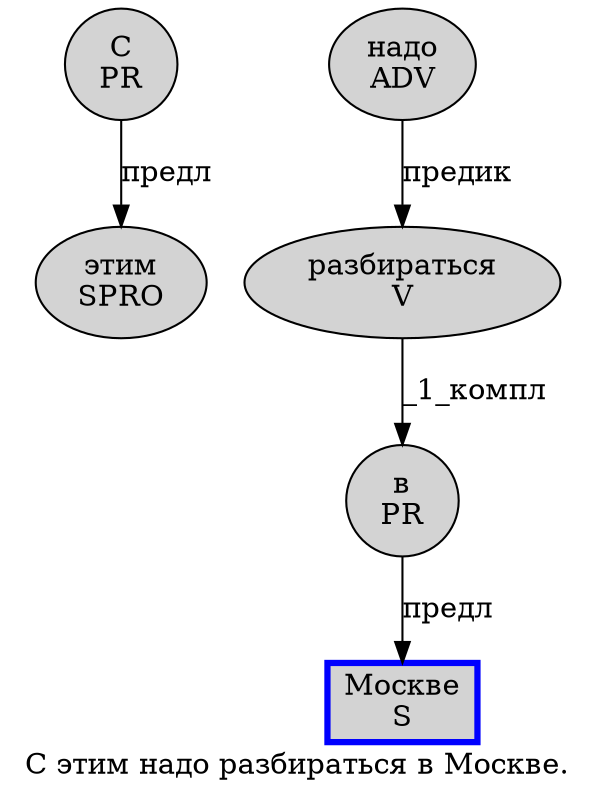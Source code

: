 digraph SENTENCE_3 {
	graph [label="С этим надо разбираться в Москве."]
	node [style=filled]
		0 [label="С
PR" color="" fillcolor=lightgray penwidth=1 shape=ellipse]
		1 [label="этим
SPRO" color="" fillcolor=lightgray penwidth=1 shape=ellipse]
		2 [label="надо
ADV" color="" fillcolor=lightgray penwidth=1 shape=ellipse]
		3 [label="разбираться
V" color="" fillcolor=lightgray penwidth=1 shape=ellipse]
		4 [label="в
PR" color="" fillcolor=lightgray penwidth=1 shape=ellipse]
		5 [label="Москве
S" color=blue fillcolor=lightgray penwidth=3 shape=box]
			4 -> 5 [label="предл"]
			0 -> 1 [label="предл"]
			2 -> 3 [label="предик"]
			3 -> 4 [label="_1_компл"]
}